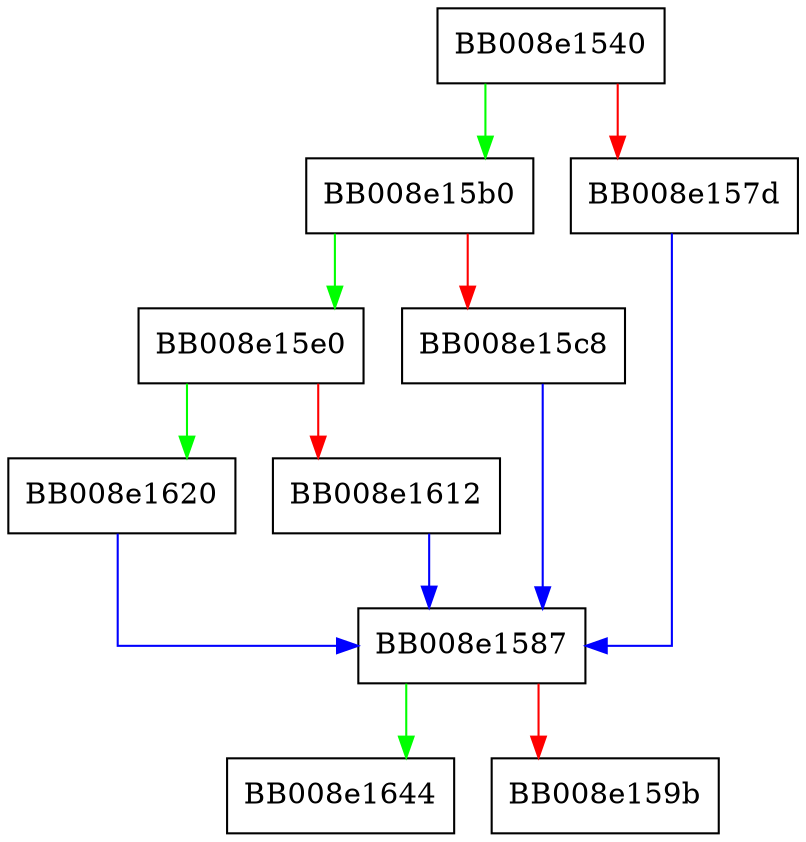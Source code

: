 digraph arg_bool {
  node [shape="box"];
  graph [splines=ortho];
  BB008e1540 -> BB008e15b0 [color="green"];
  BB008e1540 -> BB008e157d [color="red"];
  BB008e157d -> BB008e1587 [color="blue"];
  BB008e1587 -> BB008e1644 [color="green"];
  BB008e1587 -> BB008e159b [color="red"];
  BB008e15b0 -> BB008e15e0 [color="green"];
  BB008e15b0 -> BB008e15c8 [color="red"];
  BB008e15c8 -> BB008e1587 [color="blue"];
  BB008e15e0 -> BB008e1620 [color="green"];
  BB008e15e0 -> BB008e1612 [color="red"];
  BB008e1612 -> BB008e1587 [color="blue"];
  BB008e1620 -> BB008e1587 [color="blue"];
}